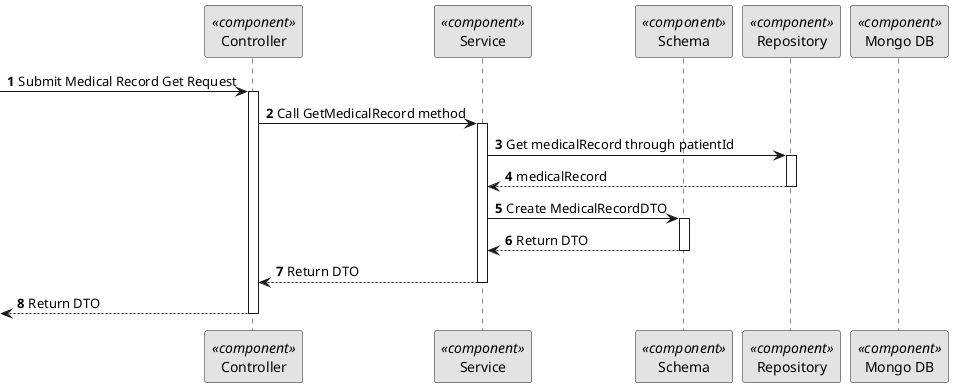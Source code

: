 @startuml 7.2.6
skinparam monochrome true
skinparam packageStyle rectangle
skinparam shadowing false

autonumber

participant "Controller" as CTRL <<component>>
participant "Service" as SERV <<component>>
participant "Schema" as DOM <<component>>
participant "Repository" as REPO <<component>>
participant "Mongo DB" as BDD <<component>>

-> CTRL: Submit Medical Record Get Request
activate CTRL

CTRL -> SERV: Call GetMedicalRecord method
activate SERV

SERV -> REPO: Get medicalRecord through patientId
activate REPO

REPO --> SERV: medicalRecord
deactivate REPO



SERV -> DOM : Create MedicalRecordDTO
activate DOM

DOM --> SERV : Return DTO
deactivate DOM

SERV --> CTRL : Return DTO
deactivate SERV

<-- CTRL  : Return DTO
deactivate CTRL

@enduml